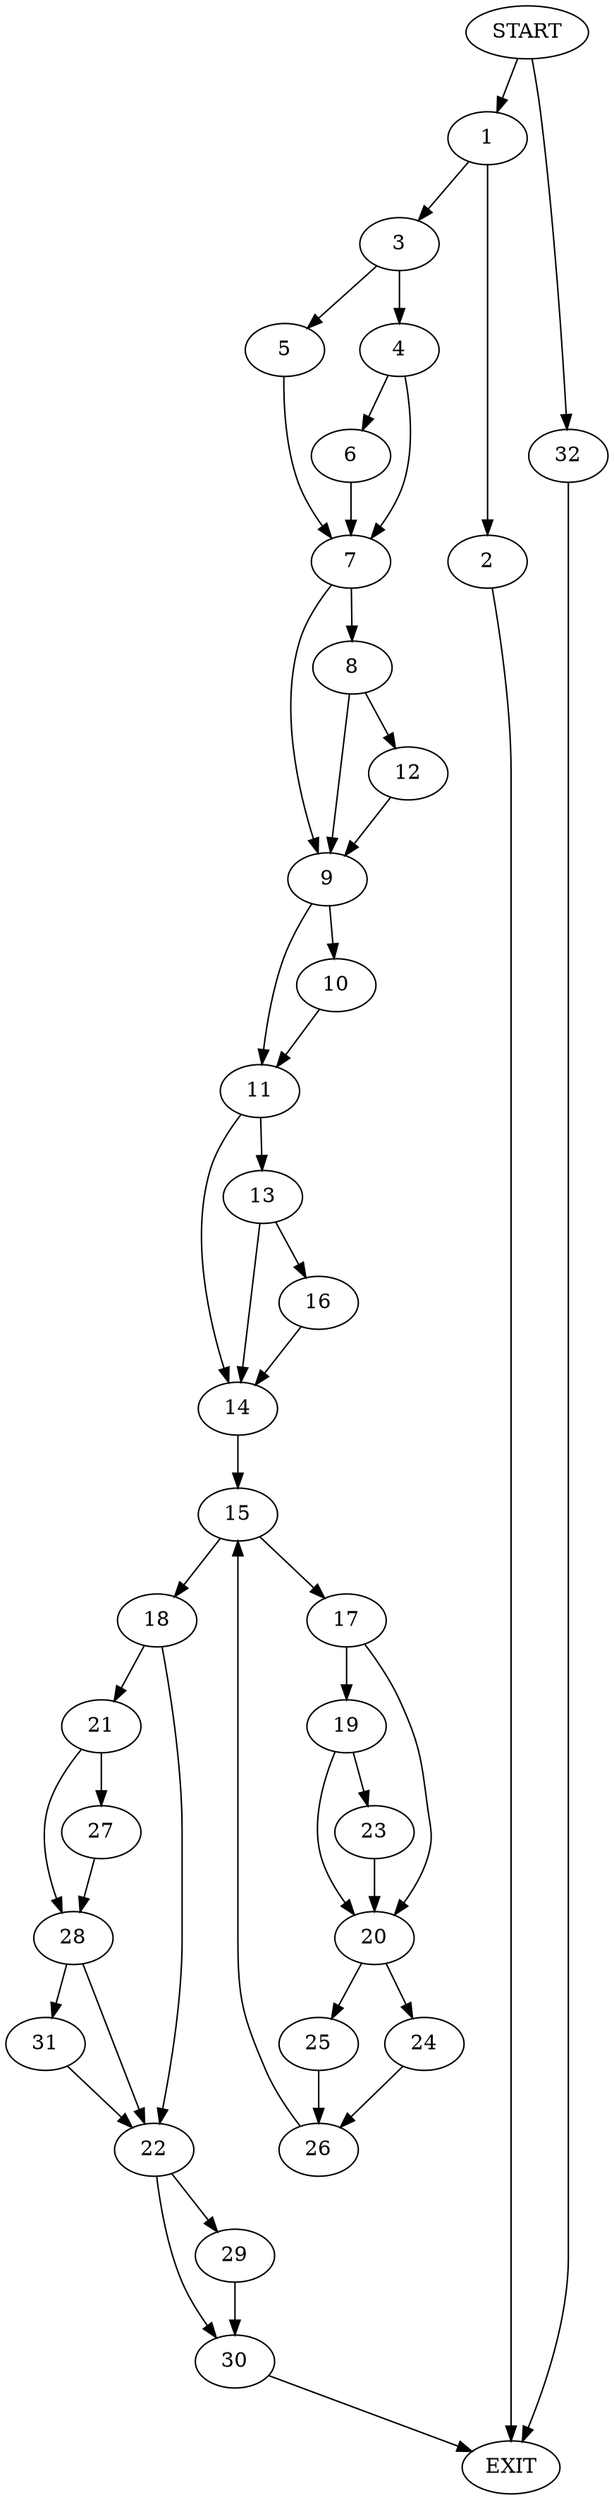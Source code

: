 digraph {
0 [label="START"]
33 [label="EXIT"]
0 -> 1
1 -> 2
1 -> 3
3 -> 4
3 -> 5
2 -> 33
4 -> 6
4 -> 7
5 -> 7
7 -> 8
7 -> 9
6 -> 7
9 -> 10
9 -> 11
8 -> 12
8 -> 9
12 -> 9
10 -> 11
11 -> 13
11 -> 14
14 -> 15
13 -> 14
13 -> 16
16 -> 14
15 -> 17
15 -> 18
17 -> 19
17 -> 20
18 -> 21
18 -> 22
19 -> 23
19 -> 20
20 -> 24
20 -> 25
23 -> 20
25 -> 26
24 -> 26
26 -> 15
21 -> 27
21 -> 28
22 -> 29
22 -> 30
28 -> 31
28 -> 22
27 -> 28
31 -> 22
30 -> 33
29 -> 30
0 -> 32
32 -> 33
}
